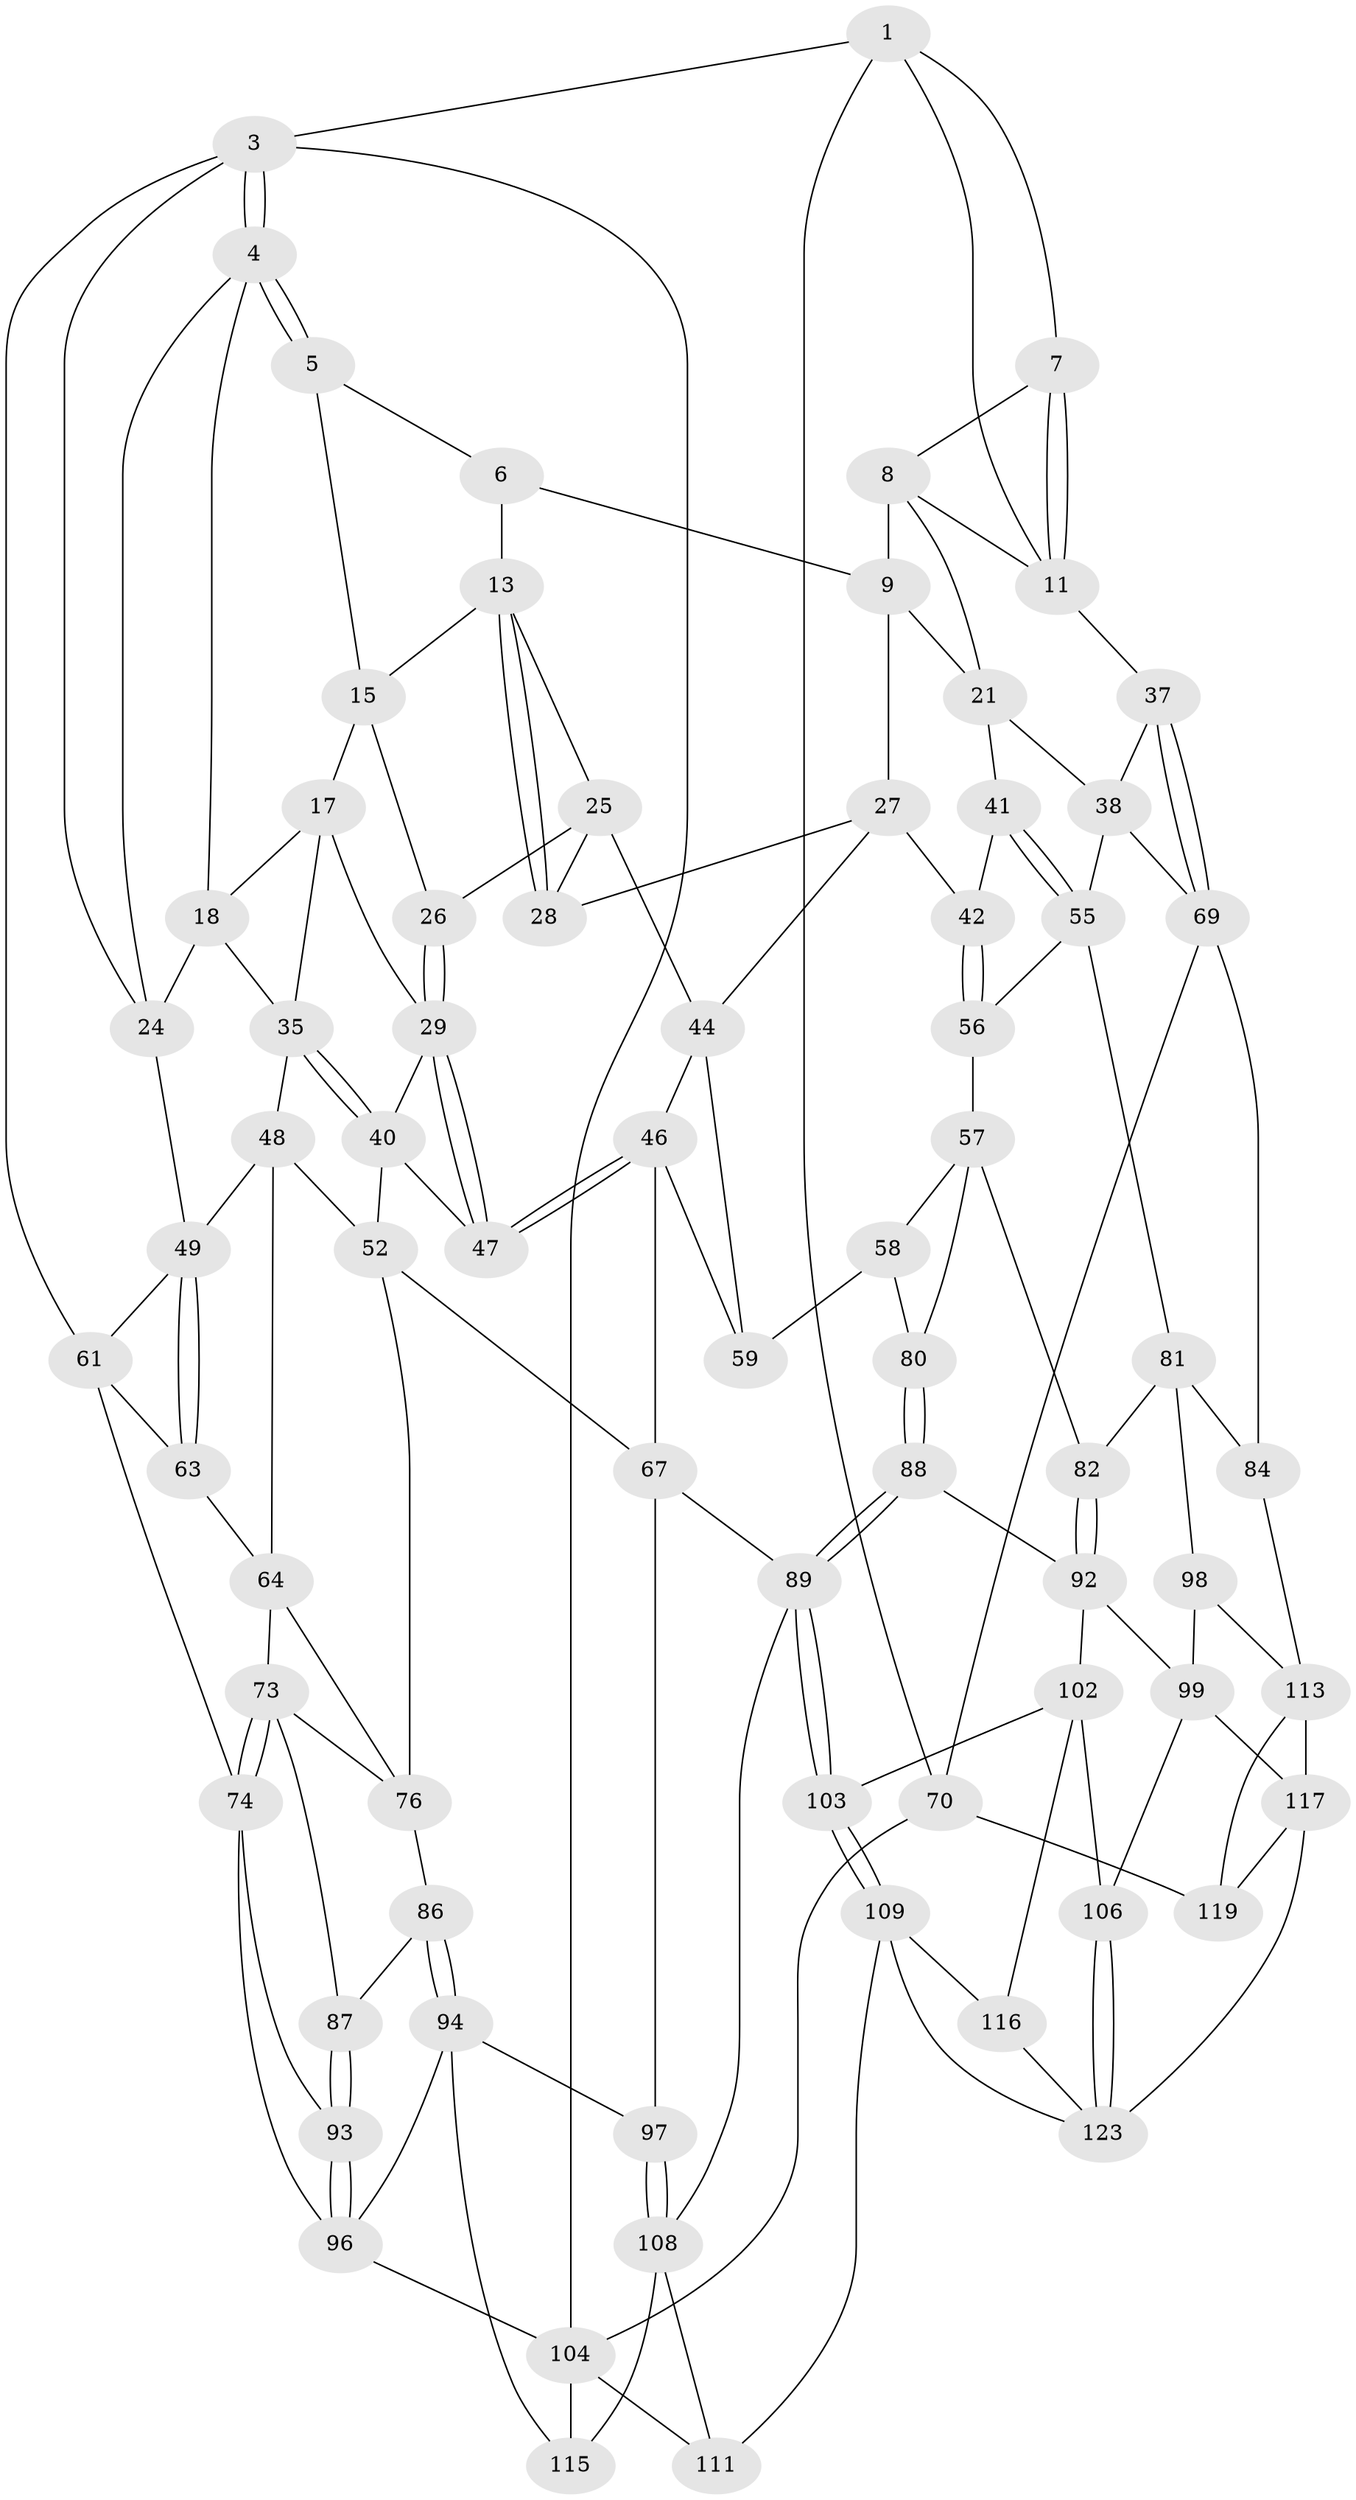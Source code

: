 // Generated by graph-tools (version 1.1) at 2025/52/02/27/25 19:52:38]
// undirected, 74 vertices, 158 edges
graph export_dot {
graph [start="1"]
  node [color=gray90,style=filled];
  1 [pos="+0.7259952747870684+0",super="+2"];
  3 [pos="+0+0",super="+23"];
  4 [pos="+0.21489270595688462+0",super="+19"];
  5 [pos="+0.353430149675713+0"];
  6 [pos="+0.696949413271974+0",super="+10"];
  7 [pos="+0.775145508337033+0.0014824764824148801"];
  8 [pos="+0.7725733601670917+0.06416287297138382",super="+20"];
  9 [pos="+0.7031797003376783+0.09896413263482828",super="+22"];
  11 [pos="+1+0.062555913122843",super="+12"];
  13 [pos="+0.600141457563871+0.12900070709238315",super="+14"];
  15 [pos="+0.3712855777541722+0",super="+16"];
  17 [pos="+0.24430506641029562+0.13799134958413914",super="+31"];
  18 [pos="+0.19922136665369553+0.10592062972546369",super="+33"];
  21 [pos="+0.8405366151449419+0.18597532493046498",super="+39"];
  24 [pos="+0+0.24196065633422403",super="+34"];
  25 [pos="+0.45116775876607607+0.14133954813811386",super="+32"];
  26 [pos="+0.41006743627210235+0.19106087527679427"];
  27 [pos="+0.7100450592209505+0.25027567723380106",super="+43"];
  28 [pos="+0.6109234401747762+0.1661761602981322"];
  29 [pos="+0.39982206018490873+0.3067564462585749",super="+30"];
  35 [pos="+0.2376057278693564+0.2840666367491889",super="+36"];
  37 [pos="+1+0"];
  38 [pos="+0.9123045194337036+0.27798582570103353",super="+54"];
  40 [pos="+0.2463245023961112+0.29181703272427395",super="+51"];
  41 [pos="+0.812750830451641+0.3081864500970105"];
  42 [pos="+0.7195623221061508+0.30570851186445297"];
  44 [pos="+0.5342452342046885+0.33522440043802265",super="+45"];
  46 [pos="+0.44790244051979894+0.362904193851104",super="+66"];
  47 [pos="+0.40416393429220365+0.3384102006280444"];
  48 [pos="+0.1474794555259163+0.3804633516660795",super="+53"];
  49 [pos="+0.09155715593881124+0.37378352125821857",super="+50"];
  52 [pos="+0.24965875872100912+0.43802907410185066",super="+68"];
  55 [pos="+0.864316499843967+0.4947410447900631",super="+60"];
  56 [pos="+0.7155145495405187+0.44640675188632384"];
  57 [pos="+0.6354312445330627+0.46804518623076863",super="+79"];
  58 [pos="+0.5808494562594354+0.4482821118370945",super="+78"];
  59 [pos="+0.5452138706321453+0.41816495889282734",super="+72"];
  61 [pos="+0+0.49553051311068547",super="+62"];
  63 [pos="+0.08011251283635469+0.4920106626201703"];
  64 [pos="+0.14782003029307325+0.5350809040865733",super="+65"];
  67 [pos="+0.3544762478822289+0.6281867044138526",super="+91"];
  69 [pos="+1+0.5422506788676015",super="+71"];
  70 [pos="+1+1",super="+118"];
  73 [pos="+0+0.6300000918326175",super="+83"];
  74 [pos="+0+0.6562739557840145",super="+75"];
  76 [pos="+0.2644519939363926+0.6206740570760948",super="+77"];
  80 [pos="+0.5134612782192366+0.6187583859427962"];
  81 [pos="+0.7735910915571707+0.6621586066205363",super="+85"];
  82 [pos="+0.6815507172046498+0.6993627593691686"];
  84 [pos="+0.9646969103962055+0.786375064483996"];
  86 [pos="+0.17333907655233763+0.6840945903985709"];
  87 [pos="+0.14464964784435902+0.6633024742612571"];
  88 [pos="+0.5358731197266643+0.6714572961512865"];
  89 [pos="+0.45171603795886645+0.8016863118955325",super="+90"];
  92 [pos="+0.6712083213907588+0.7179063858709845",super="+100"];
  93 [pos="+0.055890476248983835+0.7322147810835555"];
  94 [pos="+0.21499875514073377+0.8114509271862116",super="+95"];
  96 [pos="+0.11946232256219556+0.8173798930122861",super="+101"];
  97 [pos="+0.2233479226434298+0.8103174722452173"];
  98 [pos="+0.7236317723761996+0.8457361432075553"];
  99 [pos="+0.7141656972344881+0.8430676097398179",super="+105"];
  102 [pos="+0.5498326282594982+0.7980165092607836",super="+107"];
  103 [pos="+0.47049288948030893+0.8122321251482565"];
  104 [pos="+0+1",super="+120"];
  106 [pos="+0.6556075215248373+0.9194946644483525"];
  108 [pos="+0.33790728401788994+0.9768108436882622",super="+112"];
  109 [pos="+0.5103064990968307+0.9356162097822703",super="+110"];
  111 [pos="+0.344879568286214+1"];
  113 [pos="+0.9262378331285173+0.8538921178634207",super="+114"];
  115 [pos="+0.15815201975065488+0.864640995286712"];
  116 [pos="+0.579285345561559+0.9363818894783926"];
  117 [pos="+0.8026459617412908+1",super="+122"];
  119 [pos="+0.9328263296205415+0.8915034710366858",super="+121"];
  123 [pos="+0.7602074150814024+1",super="+124"];
  1 -- 7;
  1 -- 3;
  1 -- 11;
  1 -- 70;
  3 -- 4;
  3 -- 4;
  3 -- 104;
  3 -- 24;
  3 -- 61;
  4 -- 5;
  4 -- 5;
  4 -- 24;
  4 -- 18;
  5 -- 6;
  5 -- 15;
  6 -- 9;
  6 -- 13;
  7 -- 8;
  7 -- 11;
  7 -- 11;
  8 -- 9;
  8 -- 11;
  8 -- 21;
  9 -- 27;
  9 -- 21;
  11 -- 37;
  13 -- 28;
  13 -- 28;
  13 -- 25;
  13 -- 15;
  15 -- 17;
  15 -- 26;
  17 -- 18;
  17 -- 35;
  17 -- 29;
  18 -- 24;
  18 -- 35;
  21 -- 41;
  21 -- 38;
  24 -- 49;
  25 -- 26;
  25 -- 28;
  25 -- 44;
  26 -- 29;
  26 -- 29;
  27 -- 28;
  27 -- 42;
  27 -- 44;
  29 -- 47;
  29 -- 47;
  29 -- 40;
  35 -- 40;
  35 -- 40;
  35 -- 48;
  37 -- 38;
  37 -- 69;
  37 -- 69;
  38 -- 69;
  38 -- 55;
  40 -- 52;
  40 -- 47;
  41 -- 42;
  41 -- 55;
  41 -- 55;
  42 -- 56;
  42 -- 56;
  44 -- 59;
  44 -- 46;
  46 -- 47;
  46 -- 47;
  46 -- 67;
  46 -- 59;
  48 -- 49;
  48 -- 64;
  48 -- 52;
  49 -- 63;
  49 -- 63;
  49 -- 61;
  52 -- 67;
  52 -- 76;
  55 -- 56;
  55 -- 81;
  56 -- 57;
  57 -- 58;
  57 -- 80;
  57 -- 82;
  58 -- 59 [weight=2];
  58 -- 80;
  61 -- 63;
  61 -- 74;
  63 -- 64;
  64 -- 73;
  64 -- 76;
  67 -- 97;
  67 -- 89;
  69 -- 84;
  69 -- 70;
  70 -- 104;
  70 -- 119 [weight=2];
  73 -- 74;
  73 -- 74;
  73 -- 76;
  73 -- 87;
  74 -- 93;
  74 -- 96;
  76 -- 86;
  80 -- 88;
  80 -- 88;
  81 -- 82;
  81 -- 98;
  81 -- 84;
  82 -- 92;
  82 -- 92;
  84 -- 113;
  86 -- 87;
  86 -- 94;
  86 -- 94;
  87 -- 93;
  87 -- 93;
  88 -- 89;
  88 -- 89;
  88 -- 92;
  89 -- 103;
  89 -- 103;
  89 -- 108;
  92 -- 99;
  92 -- 102;
  93 -- 96;
  93 -- 96;
  94 -- 97;
  94 -- 96;
  94 -- 115;
  96 -- 104;
  97 -- 108;
  97 -- 108;
  98 -- 99;
  98 -- 113;
  99 -- 106;
  99 -- 117;
  102 -- 103;
  102 -- 106;
  102 -- 116;
  103 -- 109;
  103 -- 109;
  104 -- 115;
  104 -- 111;
  106 -- 123;
  106 -- 123;
  108 -- 115;
  108 -- 111;
  109 -- 116;
  109 -- 111;
  109 -- 123;
  113 -- 119;
  113 -- 117;
  116 -- 123;
  117 -- 123;
  117 -- 119;
}
